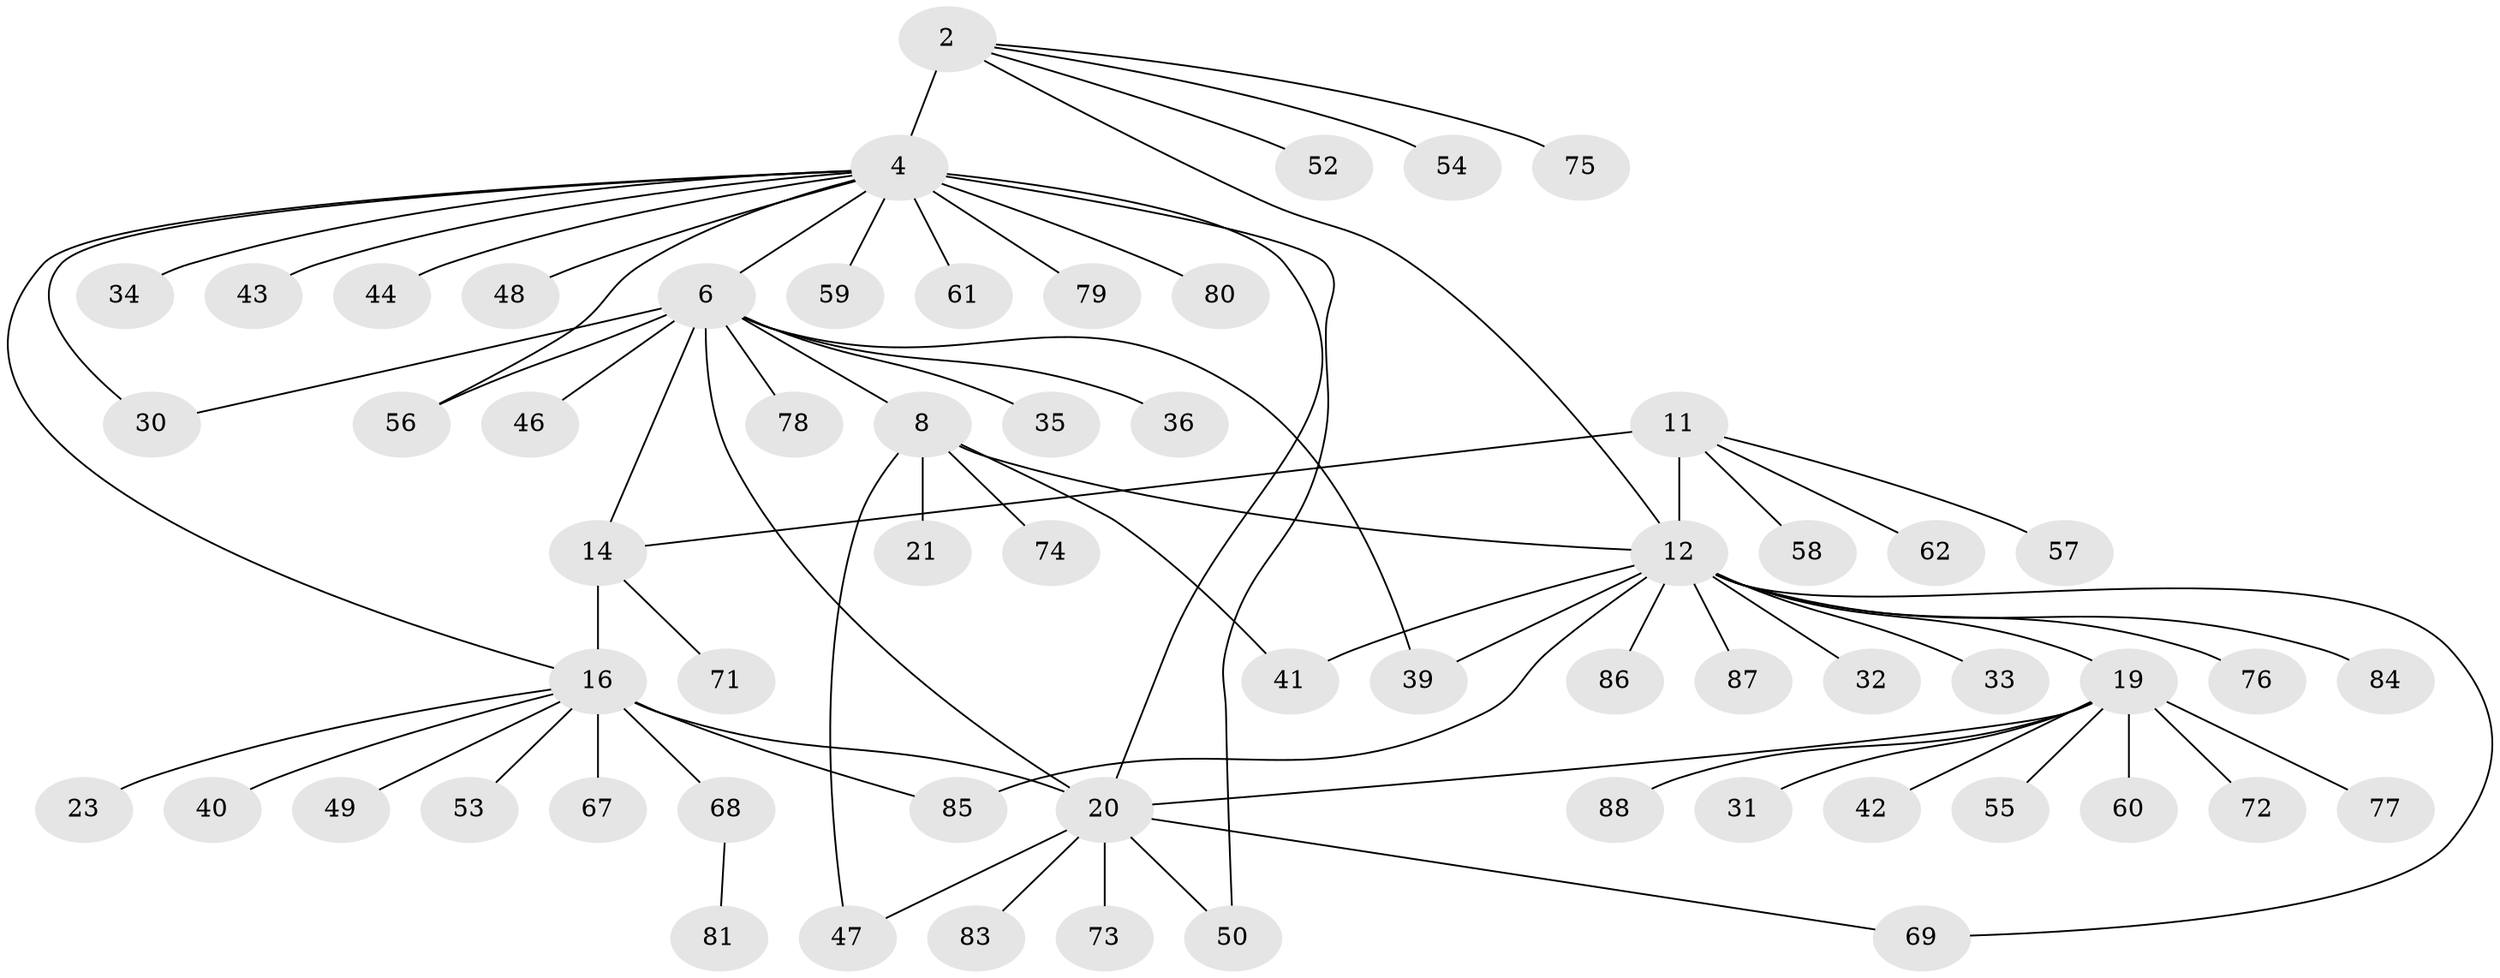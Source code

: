 // original degree distribution, {6: 0.03409090909090909, 4: 0.045454545454545456, 8: 0.03409090909090909, 12: 0.011363636363636364, 5: 0.056818181818181816, 13: 0.011363636363636364, 10: 0.022727272727272728, 7: 0.022727272727272728, 1: 0.5227272727272727, 2: 0.2159090909090909, 3: 0.022727272727272728}
// Generated by graph-tools (version 1.1) at 2025/58/03/04/25 21:58:09]
// undirected, 61 vertices, 74 edges
graph export_dot {
graph [start="1"]
  node [color=gray90,style=filled];
  2 [super="+1"];
  4 [super="+3"];
  6 [super="+5"];
  8 [super="+7"];
  11 [super="+10"];
  12 [super="+9"];
  14 [super="+13"];
  16 [super="+15"];
  19 [super="+17"];
  20 [super="+18"];
  21;
  23;
  30;
  31;
  32;
  33;
  34;
  35;
  36;
  39;
  40;
  41;
  42;
  43;
  44;
  46 [super="+25"];
  47 [super="+28"];
  48;
  49;
  50;
  52;
  53;
  54;
  55;
  56;
  57;
  58;
  59;
  60;
  61;
  62 [super="+38"];
  67 [super="+65"];
  68 [super="+66"];
  69 [super="+22"];
  71 [super="+27"];
  72 [super="+29+51"];
  73;
  74 [super="+45"];
  75;
  76;
  77;
  78 [super="+63"];
  79;
  80;
  81;
  83 [super="+37"];
  84;
  85 [super="+82"];
  86;
  87;
  88;
  2 -- 4 [weight=4];
  2 -- 54;
  2 -- 52;
  2 -- 75;
  2 -- 12;
  4 -- 6;
  4 -- 44;
  4 -- 48;
  4 -- 50;
  4 -- 59;
  4 -- 61;
  4 -- 79;
  4 -- 80;
  4 -- 20;
  4 -- 16;
  4 -- 34;
  4 -- 56;
  4 -- 43;
  4 -- 30;
  6 -- 8 [weight=4];
  6 -- 35;
  6 -- 56;
  6 -- 20;
  6 -- 36;
  6 -- 30;
  6 -- 39;
  6 -- 14;
  6 -- 46;
  6 -- 78;
  8 -- 21;
  8 -- 41;
  8 -- 12;
  8 -- 47;
  8 -- 74;
  11 -- 12 [weight=4];
  11 -- 14;
  11 -- 58;
  11 -- 57;
  11 -- 62;
  12 -- 39;
  12 -- 32;
  12 -- 33;
  12 -- 69;
  12 -- 41;
  12 -- 76;
  12 -- 84;
  12 -- 86;
  12 -- 87;
  12 -- 19;
  12 -- 85;
  14 -- 16 [weight=4];
  14 -- 71;
  16 -- 20;
  16 -- 23;
  16 -- 40;
  16 -- 53;
  16 -- 49;
  16 -- 67;
  16 -- 85;
  16 -- 68;
  19 -- 20 [weight=4];
  19 -- 55;
  19 -- 72;
  19 -- 42;
  19 -- 77;
  19 -- 88;
  19 -- 60;
  19 -- 31;
  20 -- 47;
  20 -- 50;
  20 -- 73;
  20 -- 69;
  20 -- 83;
  68 -- 81;
}
